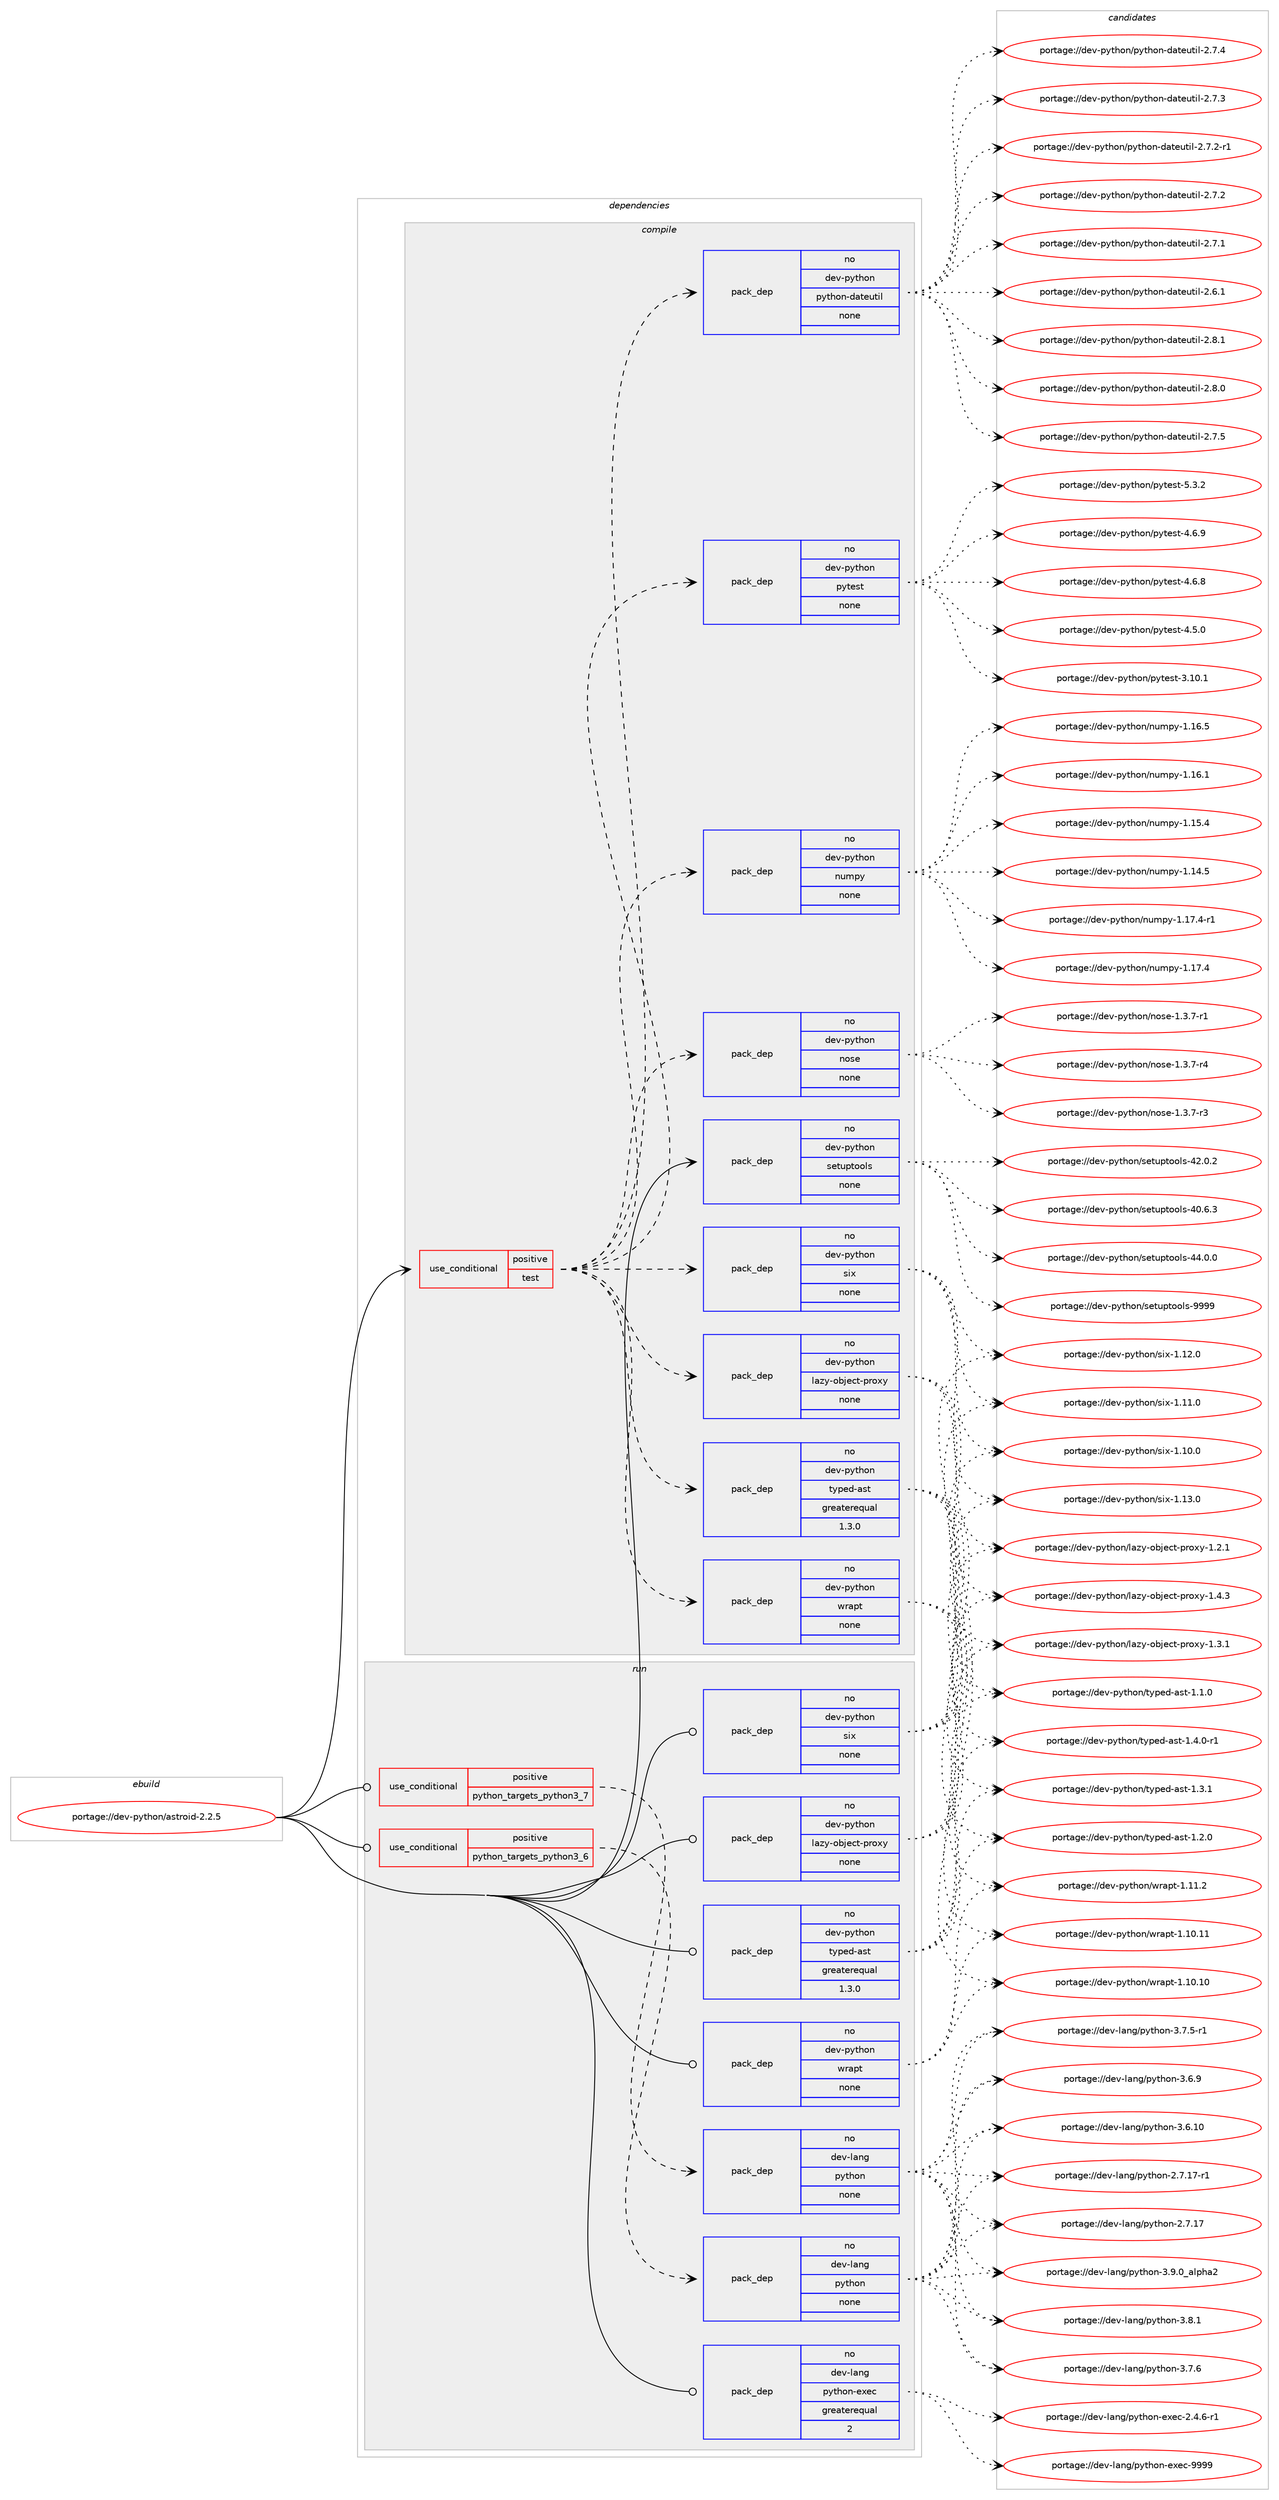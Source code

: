 digraph prolog {

# *************
# Graph options
# *************

newrank=true;
concentrate=true;
compound=true;
graph [rankdir=LR,fontname=Helvetica,fontsize=10,ranksep=1.5];#, ranksep=2.5, nodesep=0.2];
edge  [arrowhead=vee];
node  [fontname=Helvetica,fontsize=10];

# **********
# The ebuild
# **********

subgraph cluster_leftcol {
color=gray;
label=<<i>ebuild</i>>;
id [label="portage://dev-python/astroid-2.2.5", color=red, width=4, href="../dev-python/astroid-2.2.5.svg"];
}

# ****************
# The dependencies
# ****************

subgraph cluster_midcol {
color=gray;
label=<<i>dependencies</i>>;
subgraph cluster_compile {
fillcolor="#eeeeee";
style=filled;
label=<<i>compile</i>>;
subgraph cond118873 {
dependency471180 [label=<<TABLE BORDER="0" CELLBORDER="1" CELLSPACING="0" CELLPADDING="4"><TR><TD ROWSPAN="3" CELLPADDING="10">use_conditional</TD></TR><TR><TD>positive</TD></TR><TR><TD>test</TD></TR></TABLE>>, shape=none, color=red];
subgraph pack347292 {
dependency471181 [label=<<TABLE BORDER="0" CELLBORDER="1" CELLSPACING="0" CELLPADDING="4" WIDTH="220"><TR><TD ROWSPAN="6" CELLPADDING="30">pack_dep</TD></TR><TR><TD WIDTH="110">no</TD></TR><TR><TD>dev-python</TD></TR><TR><TD>lazy-object-proxy</TD></TR><TR><TD>none</TD></TR><TR><TD></TD></TR></TABLE>>, shape=none, color=blue];
}
dependency471180:e -> dependency471181:w [weight=20,style="dashed",arrowhead="vee"];
subgraph pack347293 {
dependency471182 [label=<<TABLE BORDER="0" CELLBORDER="1" CELLSPACING="0" CELLPADDING="4" WIDTH="220"><TR><TD ROWSPAN="6" CELLPADDING="30">pack_dep</TD></TR><TR><TD WIDTH="110">no</TD></TR><TR><TD>dev-python</TD></TR><TR><TD>six</TD></TR><TR><TD>none</TD></TR><TR><TD></TD></TR></TABLE>>, shape=none, color=blue];
}
dependency471180:e -> dependency471182:w [weight=20,style="dashed",arrowhead="vee"];
subgraph pack347294 {
dependency471183 [label=<<TABLE BORDER="0" CELLBORDER="1" CELLSPACING="0" CELLPADDING="4" WIDTH="220"><TR><TD ROWSPAN="6" CELLPADDING="30">pack_dep</TD></TR><TR><TD WIDTH="110">no</TD></TR><TR><TD>dev-python</TD></TR><TR><TD>wrapt</TD></TR><TR><TD>none</TD></TR><TR><TD></TD></TR></TABLE>>, shape=none, color=blue];
}
dependency471180:e -> dependency471183:w [weight=20,style="dashed",arrowhead="vee"];
subgraph pack347295 {
dependency471184 [label=<<TABLE BORDER="0" CELLBORDER="1" CELLSPACING="0" CELLPADDING="4" WIDTH="220"><TR><TD ROWSPAN="6" CELLPADDING="30">pack_dep</TD></TR><TR><TD WIDTH="110">no</TD></TR><TR><TD>dev-python</TD></TR><TR><TD>typed-ast</TD></TR><TR><TD>greaterequal</TD></TR><TR><TD>1.3.0</TD></TR></TABLE>>, shape=none, color=blue];
}
dependency471180:e -> dependency471184:w [weight=20,style="dashed",arrowhead="vee"];
subgraph pack347296 {
dependency471185 [label=<<TABLE BORDER="0" CELLBORDER="1" CELLSPACING="0" CELLPADDING="4" WIDTH="220"><TR><TD ROWSPAN="6" CELLPADDING="30">pack_dep</TD></TR><TR><TD WIDTH="110">no</TD></TR><TR><TD>dev-python</TD></TR><TR><TD>nose</TD></TR><TR><TD>none</TD></TR><TR><TD></TD></TR></TABLE>>, shape=none, color=blue];
}
dependency471180:e -> dependency471185:w [weight=20,style="dashed",arrowhead="vee"];
subgraph pack347297 {
dependency471186 [label=<<TABLE BORDER="0" CELLBORDER="1" CELLSPACING="0" CELLPADDING="4" WIDTH="220"><TR><TD ROWSPAN="6" CELLPADDING="30">pack_dep</TD></TR><TR><TD WIDTH="110">no</TD></TR><TR><TD>dev-python</TD></TR><TR><TD>numpy</TD></TR><TR><TD>none</TD></TR><TR><TD></TD></TR></TABLE>>, shape=none, color=blue];
}
dependency471180:e -> dependency471186:w [weight=20,style="dashed",arrowhead="vee"];
subgraph pack347298 {
dependency471187 [label=<<TABLE BORDER="0" CELLBORDER="1" CELLSPACING="0" CELLPADDING="4" WIDTH="220"><TR><TD ROWSPAN="6" CELLPADDING="30">pack_dep</TD></TR><TR><TD WIDTH="110">no</TD></TR><TR><TD>dev-python</TD></TR><TR><TD>pytest</TD></TR><TR><TD>none</TD></TR><TR><TD></TD></TR></TABLE>>, shape=none, color=blue];
}
dependency471180:e -> dependency471187:w [weight=20,style="dashed",arrowhead="vee"];
subgraph pack347299 {
dependency471188 [label=<<TABLE BORDER="0" CELLBORDER="1" CELLSPACING="0" CELLPADDING="4" WIDTH="220"><TR><TD ROWSPAN="6" CELLPADDING="30">pack_dep</TD></TR><TR><TD WIDTH="110">no</TD></TR><TR><TD>dev-python</TD></TR><TR><TD>python-dateutil</TD></TR><TR><TD>none</TD></TR><TR><TD></TD></TR></TABLE>>, shape=none, color=blue];
}
dependency471180:e -> dependency471188:w [weight=20,style="dashed",arrowhead="vee"];
}
id:e -> dependency471180:w [weight=20,style="solid",arrowhead="vee"];
subgraph pack347300 {
dependency471189 [label=<<TABLE BORDER="0" CELLBORDER="1" CELLSPACING="0" CELLPADDING="4" WIDTH="220"><TR><TD ROWSPAN="6" CELLPADDING="30">pack_dep</TD></TR><TR><TD WIDTH="110">no</TD></TR><TR><TD>dev-python</TD></TR><TR><TD>setuptools</TD></TR><TR><TD>none</TD></TR><TR><TD></TD></TR></TABLE>>, shape=none, color=blue];
}
id:e -> dependency471189:w [weight=20,style="solid",arrowhead="vee"];
}
subgraph cluster_compileandrun {
fillcolor="#eeeeee";
style=filled;
label=<<i>compile and run</i>>;
}
subgraph cluster_run {
fillcolor="#eeeeee";
style=filled;
label=<<i>run</i>>;
subgraph cond118874 {
dependency471190 [label=<<TABLE BORDER="0" CELLBORDER="1" CELLSPACING="0" CELLPADDING="4"><TR><TD ROWSPAN="3" CELLPADDING="10">use_conditional</TD></TR><TR><TD>positive</TD></TR><TR><TD>python_targets_python3_6</TD></TR></TABLE>>, shape=none, color=red];
subgraph pack347301 {
dependency471191 [label=<<TABLE BORDER="0" CELLBORDER="1" CELLSPACING="0" CELLPADDING="4" WIDTH="220"><TR><TD ROWSPAN="6" CELLPADDING="30">pack_dep</TD></TR><TR><TD WIDTH="110">no</TD></TR><TR><TD>dev-lang</TD></TR><TR><TD>python</TD></TR><TR><TD>none</TD></TR><TR><TD></TD></TR></TABLE>>, shape=none, color=blue];
}
dependency471190:e -> dependency471191:w [weight=20,style="dashed",arrowhead="vee"];
}
id:e -> dependency471190:w [weight=20,style="solid",arrowhead="odot"];
subgraph cond118875 {
dependency471192 [label=<<TABLE BORDER="0" CELLBORDER="1" CELLSPACING="0" CELLPADDING="4"><TR><TD ROWSPAN="3" CELLPADDING="10">use_conditional</TD></TR><TR><TD>positive</TD></TR><TR><TD>python_targets_python3_7</TD></TR></TABLE>>, shape=none, color=red];
subgraph pack347302 {
dependency471193 [label=<<TABLE BORDER="0" CELLBORDER="1" CELLSPACING="0" CELLPADDING="4" WIDTH="220"><TR><TD ROWSPAN="6" CELLPADDING="30">pack_dep</TD></TR><TR><TD WIDTH="110">no</TD></TR><TR><TD>dev-lang</TD></TR><TR><TD>python</TD></TR><TR><TD>none</TD></TR><TR><TD></TD></TR></TABLE>>, shape=none, color=blue];
}
dependency471192:e -> dependency471193:w [weight=20,style="dashed",arrowhead="vee"];
}
id:e -> dependency471192:w [weight=20,style="solid",arrowhead="odot"];
subgraph pack347303 {
dependency471194 [label=<<TABLE BORDER="0" CELLBORDER="1" CELLSPACING="0" CELLPADDING="4" WIDTH="220"><TR><TD ROWSPAN="6" CELLPADDING="30">pack_dep</TD></TR><TR><TD WIDTH="110">no</TD></TR><TR><TD>dev-lang</TD></TR><TR><TD>python-exec</TD></TR><TR><TD>greaterequal</TD></TR><TR><TD>2</TD></TR></TABLE>>, shape=none, color=blue];
}
id:e -> dependency471194:w [weight=20,style="solid",arrowhead="odot"];
subgraph pack347304 {
dependency471195 [label=<<TABLE BORDER="0" CELLBORDER="1" CELLSPACING="0" CELLPADDING="4" WIDTH="220"><TR><TD ROWSPAN="6" CELLPADDING="30">pack_dep</TD></TR><TR><TD WIDTH="110">no</TD></TR><TR><TD>dev-python</TD></TR><TR><TD>lazy-object-proxy</TD></TR><TR><TD>none</TD></TR><TR><TD></TD></TR></TABLE>>, shape=none, color=blue];
}
id:e -> dependency471195:w [weight=20,style="solid",arrowhead="odot"];
subgraph pack347305 {
dependency471196 [label=<<TABLE BORDER="0" CELLBORDER="1" CELLSPACING="0" CELLPADDING="4" WIDTH="220"><TR><TD ROWSPAN="6" CELLPADDING="30">pack_dep</TD></TR><TR><TD WIDTH="110">no</TD></TR><TR><TD>dev-python</TD></TR><TR><TD>six</TD></TR><TR><TD>none</TD></TR><TR><TD></TD></TR></TABLE>>, shape=none, color=blue];
}
id:e -> dependency471196:w [weight=20,style="solid",arrowhead="odot"];
subgraph pack347306 {
dependency471197 [label=<<TABLE BORDER="0" CELLBORDER="1" CELLSPACING="0" CELLPADDING="4" WIDTH="220"><TR><TD ROWSPAN="6" CELLPADDING="30">pack_dep</TD></TR><TR><TD WIDTH="110">no</TD></TR><TR><TD>dev-python</TD></TR><TR><TD>typed-ast</TD></TR><TR><TD>greaterequal</TD></TR><TR><TD>1.3.0</TD></TR></TABLE>>, shape=none, color=blue];
}
id:e -> dependency471197:w [weight=20,style="solid",arrowhead="odot"];
subgraph pack347307 {
dependency471198 [label=<<TABLE BORDER="0" CELLBORDER="1" CELLSPACING="0" CELLPADDING="4" WIDTH="220"><TR><TD ROWSPAN="6" CELLPADDING="30">pack_dep</TD></TR><TR><TD WIDTH="110">no</TD></TR><TR><TD>dev-python</TD></TR><TR><TD>wrapt</TD></TR><TR><TD>none</TD></TR><TR><TD></TD></TR></TABLE>>, shape=none, color=blue];
}
id:e -> dependency471198:w [weight=20,style="solid",arrowhead="odot"];
}
}

# **************
# The candidates
# **************

subgraph cluster_choices {
rank=same;
color=gray;
label=<<i>candidates</i>>;

subgraph choice347292 {
color=black;
nodesep=1;
choice10010111845112121116104111110471089712212145111981061019911645112114111120121454946524651 [label="portage://dev-python/lazy-object-proxy-1.4.3", color=red, width=4,href="../dev-python/lazy-object-proxy-1.4.3.svg"];
choice10010111845112121116104111110471089712212145111981061019911645112114111120121454946514649 [label="portage://dev-python/lazy-object-proxy-1.3.1", color=red, width=4,href="../dev-python/lazy-object-proxy-1.3.1.svg"];
choice10010111845112121116104111110471089712212145111981061019911645112114111120121454946504649 [label="portage://dev-python/lazy-object-proxy-1.2.1", color=red, width=4,href="../dev-python/lazy-object-proxy-1.2.1.svg"];
dependency471181:e -> choice10010111845112121116104111110471089712212145111981061019911645112114111120121454946524651:w [style=dotted,weight="100"];
dependency471181:e -> choice10010111845112121116104111110471089712212145111981061019911645112114111120121454946514649:w [style=dotted,weight="100"];
dependency471181:e -> choice10010111845112121116104111110471089712212145111981061019911645112114111120121454946504649:w [style=dotted,weight="100"];
}
subgraph choice347293 {
color=black;
nodesep=1;
choice100101118451121211161041111104711510512045494649514648 [label="portage://dev-python/six-1.13.0", color=red, width=4,href="../dev-python/six-1.13.0.svg"];
choice100101118451121211161041111104711510512045494649504648 [label="portage://dev-python/six-1.12.0", color=red, width=4,href="../dev-python/six-1.12.0.svg"];
choice100101118451121211161041111104711510512045494649494648 [label="portage://dev-python/six-1.11.0", color=red, width=4,href="../dev-python/six-1.11.0.svg"];
choice100101118451121211161041111104711510512045494649484648 [label="portage://dev-python/six-1.10.0", color=red, width=4,href="../dev-python/six-1.10.0.svg"];
dependency471182:e -> choice100101118451121211161041111104711510512045494649514648:w [style=dotted,weight="100"];
dependency471182:e -> choice100101118451121211161041111104711510512045494649504648:w [style=dotted,weight="100"];
dependency471182:e -> choice100101118451121211161041111104711510512045494649494648:w [style=dotted,weight="100"];
dependency471182:e -> choice100101118451121211161041111104711510512045494649484648:w [style=dotted,weight="100"];
}
subgraph choice347294 {
color=black;
nodesep=1;
choice10010111845112121116104111110471191149711211645494649494650 [label="portage://dev-python/wrapt-1.11.2", color=red, width=4,href="../dev-python/wrapt-1.11.2.svg"];
choice1001011184511212111610411111047119114971121164549464948464949 [label="portage://dev-python/wrapt-1.10.11", color=red, width=4,href="../dev-python/wrapt-1.10.11.svg"];
choice1001011184511212111610411111047119114971121164549464948464948 [label="portage://dev-python/wrapt-1.10.10", color=red, width=4,href="../dev-python/wrapt-1.10.10.svg"];
dependency471183:e -> choice10010111845112121116104111110471191149711211645494649494650:w [style=dotted,weight="100"];
dependency471183:e -> choice1001011184511212111610411111047119114971121164549464948464949:w [style=dotted,weight="100"];
dependency471183:e -> choice1001011184511212111610411111047119114971121164549464948464948:w [style=dotted,weight="100"];
}
subgraph choice347295 {
color=black;
nodesep=1;
choice100101118451121211161041111104711612111210110045971151164549465246484511449 [label="portage://dev-python/typed-ast-1.4.0-r1", color=red, width=4,href="../dev-python/typed-ast-1.4.0-r1.svg"];
choice10010111845112121116104111110471161211121011004597115116454946514649 [label="portage://dev-python/typed-ast-1.3.1", color=red, width=4,href="../dev-python/typed-ast-1.3.1.svg"];
choice10010111845112121116104111110471161211121011004597115116454946504648 [label="portage://dev-python/typed-ast-1.2.0", color=red, width=4,href="../dev-python/typed-ast-1.2.0.svg"];
choice10010111845112121116104111110471161211121011004597115116454946494648 [label="portage://dev-python/typed-ast-1.1.0", color=red, width=4,href="../dev-python/typed-ast-1.1.0.svg"];
dependency471184:e -> choice100101118451121211161041111104711612111210110045971151164549465246484511449:w [style=dotted,weight="100"];
dependency471184:e -> choice10010111845112121116104111110471161211121011004597115116454946514649:w [style=dotted,weight="100"];
dependency471184:e -> choice10010111845112121116104111110471161211121011004597115116454946504648:w [style=dotted,weight="100"];
dependency471184:e -> choice10010111845112121116104111110471161211121011004597115116454946494648:w [style=dotted,weight="100"];
}
subgraph choice347296 {
color=black;
nodesep=1;
choice10010111845112121116104111110471101111151014549465146554511452 [label="portage://dev-python/nose-1.3.7-r4", color=red, width=4,href="../dev-python/nose-1.3.7-r4.svg"];
choice10010111845112121116104111110471101111151014549465146554511451 [label="portage://dev-python/nose-1.3.7-r3", color=red, width=4,href="../dev-python/nose-1.3.7-r3.svg"];
choice10010111845112121116104111110471101111151014549465146554511449 [label="portage://dev-python/nose-1.3.7-r1", color=red, width=4,href="../dev-python/nose-1.3.7-r1.svg"];
dependency471185:e -> choice10010111845112121116104111110471101111151014549465146554511452:w [style=dotted,weight="100"];
dependency471185:e -> choice10010111845112121116104111110471101111151014549465146554511451:w [style=dotted,weight="100"];
dependency471185:e -> choice10010111845112121116104111110471101111151014549465146554511449:w [style=dotted,weight="100"];
}
subgraph choice347297 {
color=black;
nodesep=1;
choice1001011184511212111610411111047110117109112121454946495546524511449 [label="portage://dev-python/numpy-1.17.4-r1", color=red, width=4,href="../dev-python/numpy-1.17.4-r1.svg"];
choice100101118451121211161041111104711011710911212145494649554652 [label="portage://dev-python/numpy-1.17.4", color=red, width=4,href="../dev-python/numpy-1.17.4.svg"];
choice100101118451121211161041111104711011710911212145494649544653 [label="portage://dev-python/numpy-1.16.5", color=red, width=4,href="../dev-python/numpy-1.16.5.svg"];
choice100101118451121211161041111104711011710911212145494649544649 [label="portage://dev-python/numpy-1.16.1", color=red, width=4,href="../dev-python/numpy-1.16.1.svg"];
choice100101118451121211161041111104711011710911212145494649534652 [label="portage://dev-python/numpy-1.15.4", color=red, width=4,href="../dev-python/numpy-1.15.4.svg"];
choice100101118451121211161041111104711011710911212145494649524653 [label="portage://dev-python/numpy-1.14.5", color=red, width=4,href="../dev-python/numpy-1.14.5.svg"];
dependency471186:e -> choice1001011184511212111610411111047110117109112121454946495546524511449:w [style=dotted,weight="100"];
dependency471186:e -> choice100101118451121211161041111104711011710911212145494649554652:w [style=dotted,weight="100"];
dependency471186:e -> choice100101118451121211161041111104711011710911212145494649544653:w [style=dotted,weight="100"];
dependency471186:e -> choice100101118451121211161041111104711011710911212145494649544649:w [style=dotted,weight="100"];
dependency471186:e -> choice100101118451121211161041111104711011710911212145494649534652:w [style=dotted,weight="100"];
dependency471186:e -> choice100101118451121211161041111104711011710911212145494649524653:w [style=dotted,weight="100"];
}
subgraph choice347298 {
color=black;
nodesep=1;
choice1001011184511212111610411111047112121116101115116455346514650 [label="portage://dev-python/pytest-5.3.2", color=red, width=4,href="../dev-python/pytest-5.3.2.svg"];
choice1001011184511212111610411111047112121116101115116455246544657 [label="portage://dev-python/pytest-4.6.9", color=red, width=4,href="../dev-python/pytest-4.6.9.svg"];
choice1001011184511212111610411111047112121116101115116455246544656 [label="portage://dev-python/pytest-4.6.8", color=red, width=4,href="../dev-python/pytest-4.6.8.svg"];
choice1001011184511212111610411111047112121116101115116455246534648 [label="portage://dev-python/pytest-4.5.0", color=red, width=4,href="../dev-python/pytest-4.5.0.svg"];
choice100101118451121211161041111104711212111610111511645514649484649 [label="portage://dev-python/pytest-3.10.1", color=red, width=4,href="../dev-python/pytest-3.10.1.svg"];
dependency471187:e -> choice1001011184511212111610411111047112121116101115116455346514650:w [style=dotted,weight="100"];
dependency471187:e -> choice1001011184511212111610411111047112121116101115116455246544657:w [style=dotted,weight="100"];
dependency471187:e -> choice1001011184511212111610411111047112121116101115116455246544656:w [style=dotted,weight="100"];
dependency471187:e -> choice1001011184511212111610411111047112121116101115116455246534648:w [style=dotted,weight="100"];
dependency471187:e -> choice100101118451121211161041111104711212111610111511645514649484649:w [style=dotted,weight="100"];
}
subgraph choice347299 {
color=black;
nodesep=1;
choice10010111845112121116104111110471121211161041111104510097116101117116105108455046564649 [label="portage://dev-python/python-dateutil-2.8.1", color=red, width=4,href="../dev-python/python-dateutil-2.8.1.svg"];
choice10010111845112121116104111110471121211161041111104510097116101117116105108455046564648 [label="portage://dev-python/python-dateutil-2.8.0", color=red, width=4,href="../dev-python/python-dateutil-2.8.0.svg"];
choice10010111845112121116104111110471121211161041111104510097116101117116105108455046554653 [label="portage://dev-python/python-dateutil-2.7.5", color=red, width=4,href="../dev-python/python-dateutil-2.7.5.svg"];
choice10010111845112121116104111110471121211161041111104510097116101117116105108455046554652 [label="portage://dev-python/python-dateutil-2.7.4", color=red, width=4,href="../dev-python/python-dateutil-2.7.4.svg"];
choice10010111845112121116104111110471121211161041111104510097116101117116105108455046554651 [label="portage://dev-python/python-dateutil-2.7.3", color=red, width=4,href="../dev-python/python-dateutil-2.7.3.svg"];
choice100101118451121211161041111104711212111610411111045100971161011171161051084550465546504511449 [label="portage://dev-python/python-dateutil-2.7.2-r1", color=red, width=4,href="../dev-python/python-dateutil-2.7.2-r1.svg"];
choice10010111845112121116104111110471121211161041111104510097116101117116105108455046554650 [label="portage://dev-python/python-dateutil-2.7.2", color=red, width=4,href="../dev-python/python-dateutil-2.7.2.svg"];
choice10010111845112121116104111110471121211161041111104510097116101117116105108455046554649 [label="portage://dev-python/python-dateutil-2.7.1", color=red, width=4,href="../dev-python/python-dateutil-2.7.1.svg"];
choice10010111845112121116104111110471121211161041111104510097116101117116105108455046544649 [label="portage://dev-python/python-dateutil-2.6.1", color=red, width=4,href="../dev-python/python-dateutil-2.6.1.svg"];
dependency471188:e -> choice10010111845112121116104111110471121211161041111104510097116101117116105108455046564649:w [style=dotted,weight="100"];
dependency471188:e -> choice10010111845112121116104111110471121211161041111104510097116101117116105108455046564648:w [style=dotted,weight="100"];
dependency471188:e -> choice10010111845112121116104111110471121211161041111104510097116101117116105108455046554653:w [style=dotted,weight="100"];
dependency471188:e -> choice10010111845112121116104111110471121211161041111104510097116101117116105108455046554652:w [style=dotted,weight="100"];
dependency471188:e -> choice10010111845112121116104111110471121211161041111104510097116101117116105108455046554651:w [style=dotted,weight="100"];
dependency471188:e -> choice100101118451121211161041111104711212111610411111045100971161011171161051084550465546504511449:w [style=dotted,weight="100"];
dependency471188:e -> choice10010111845112121116104111110471121211161041111104510097116101117116105108455046554650:w [style=dotted,weight="100"];
dependency471188:e -> choice10010111845112121116104111110471121211161041111104510097116101117116105108455046554649:w [style=dotted,weight="100"];
dependency471188:e -> choice10010111845112121116104111110471121211161041111104510097116101117116105108455046544649:w [style=dotted,weight="100"];
}
subgraph choice347300 {
color=black;
nodesep=1;
choice10010111845112121116104111110471151011161171121161111111081154557575757 [label="portage://dev-python/setuptools-9999", color=red, width=4,href="../dev-python/setuptools-9999.svg"];
choice100101118451121211161041111104711510111611711211611111110811545525246484648 [label="portage://dev-python/setuptools-44.0.0", color=red, width=4,href="../dev-python/setuptools-44.0.0.svg"];
choice100101118451121211161041111104711510111611711211611111110811545525046484650 [label="portage://dev-python/setuptools-42.0.2", color=red, width=4,href="../dev-python/setuptools-42.0.2.svg"];
choice100101118451121211161041111104711510111611711211611111110811545524846544651 [label="portage://dev-python/setuptools-40.6.3", color=red, width=4,href="../dev-python/setuptools-40.6.3.svg"];
dependency471189:e -> choice10010111845112121116104111110471151011161171121161111111081154557575757:w [style=dotted,weight="100"];
dependency471189:e -> choice100101118451121211161041111104711510111611711211611111110811545525246484648:w [style=dotted,weight="100"];
dependency471189:e -> choice100101118451121211161041111104711510111611711211611111110811545525046484650:w [style=dotted,weight="100"];
dependency471189:e -> choice100101118451121211161041111104711510111611711211611111110811545524846544651:w [style=dotted,weight="100"];
}
subgraph choice347301 {
color=black;
nodesep=1;
choice10010111845108971101034711212111610411111045514657464895971081121049750 [label="portage://dev-lang/python-3.9.0_alpha2", color=red, width=4,href="../dev-lang/python-3.9.0_alpha2.svg"];
choice100101118451089711010347112121116104111110455146564649 [label="portage://dev-lang/python-3.8.1", color=red, width=4,href="../dev-lang/python-3.8.1.svg"];
choice100101118451089711010347112121116104111110455146554654 [label="portage://dev-lang/python-3.7.6", color=red, width=4,href="../dev-lang/python-3.7.6.svg"];
choice1001011184510897110103471121211161041111104551465546534511449 [label="portage://dev-lang/python-3.7.5-r1", color=red, width=4,href="../dev-lang/python-3.7.5-r1.svg"];
choice100101118451089711010347112121116104111110455146544657 [label="portage://dev-lang/python-3.6.9", color=red, width=4,href="../dev-lang/python-3.6.9.svg"];
choice10010111845108971101034711212111610411111045514654464948 [label="portage://dev-lang/python-3.6.10", color=red, width=4,href="../dev-lang/python-3.6.10.svg"];
choice100101118451089711010347112121116104111110455046554649554511449 [label="portage://dev-lang/python-2.7.17-r1", color=red, width=4,href="../dev-lang/python-2.7.17-r1.svg"];
choice10010111845108971101034711212111610411111045504655464955 [label="portage://dev-lang/python-2.7.17", color=red, width=4,href="../dev-lang/python-2.7.17.svg"];
dependency471191:e -> choice10010111845108971101034711212111610411111045514657464895971081121049750:w [style=dotted,weight="100"];
dependency471191:e -> choice100101118451089711010347112121116104111110455146564649:w [style=dotted,weight="100"];
dependency471191:e -> choice100101118451089711010347112121116104111110455146554654:w [style=dotted,weight="100"];
dependency471191:e -> choice1001011184510897110103471121211161041111104551465546534511449:w [style=dotted,weight="100"];
dependency471191:e -> choice100101118451089711010347112121116104111110455146544657:w [style=dotted,weight="100"];
dependency471191:e -> choice10010111845108971101034711212111610411111045514654464948:w [style=dotted,weight="100"];
dependency471191:e -> choice100101118451089711010347112121116104111110455046554649554511449:w [style=dotted,weight="100"];
dependency471191:e -> choice10010111845108971101034711212111610411111045504655464955:w [style=dotted,weight="100"];
}
subgraph choice347302 {
color=black;
nodesep=1;
choice10010111845108971101034711212111610411111045514657464895971081121049750 [label="portage://dev-lang/python-3.9.0_alpha2", color=red, width=4,href="../dev-lang/python-3.9.0_alpha2.svg"];
choice100101118451089711010347112121116104111110455146564649 [label="portage://dev-lang/python-3.8.1", color=red, width=4,href="../dev-lang/python-3.8.1.svg"];
choice100101118451089711010347112121116104111110455146554654 [label="portage://dev-lang/python-3.7.6", color=red, width=4,href="../dev-lang/python-3.7.6.svg"];
choice1001011184510897110103471121211161041111104551465546534511449 [label="portage://dev-lang/python-3.7.5-r1", color=red, width=4,href="../dev-lang/python-3.7.5-r1.svg"];
choice100101118451089711010347112121116104111110455146544657 [label="portage://dev-lang/python-3.6.9", color=red, width=4,href="../dev-lang/python-3.6.9.svg"];
choice10010111845108971101034711212111610411111045514654464948 [label="portage://dev-lang/python-3.6.10", color=red, width=4,href="../dev-lang/python-3.6.10.svg"];
choice100101118451089711010347112121116104111110455046554649554511449 [label="portage://dev-lang/python-2.7.17-r1", color=red, width=4,href="../dev-lang/python-2.7.17-r1.svg"];
choice10010111845108971101034711212111610411111045504655464955 [label="portage://dev-lang/python-2.7.17", color=red, width=4,href="../dev-lang/python-2.7.17.svg"];
dependency471193:e -> choice10010111845108971101034711212111610411111045514657464895971081121049750:w [style=dotted,weight="100"];
dependency471193:e -> choice100101118451089711010347112121116104111110455146564649:w [style=dotted,weight="100"];
dependency471193:e -> choice100101118451089711010347112121116104111110455146554654:w [style=dotted,weight="100"];
dependency471193:e -> choice1001011184510897110103471121211161041111104551465546534511449:w [style=dotted,weight="100"];
dependency471193:e -> choice100101118451089711010347112121116104111110455146544657:w [style=dotted,weight="100"];
dependency471193:e -> choice10010111845108971101034711212111610411111045514654464948:w [style=dotted,weight="100"];
dependency471193:e -> choice100101118451089711010347112121116104111110455046554649554511449:w [style=dotted,weight="100"];
dependency471193:e -> choice10010111845108971101034711212111610411111045504655464955:w [style=dotted,weight="100"];
}
subgraph choice347303 {
color=black;
nodesep=1;
choice10010111845108971101034711212111610411111045101120101994557575757 [label="portage://dev-lang/python-exec-9999", color=red, width=4,href="../dev-lang/python-exec-9999.svg"];
choice10010111845108971101034711212111610411111045101120101994550465246544511449 [label="portage://dev-lang/python-exec-2.4.6-r1", color=red, width=4,href="../dev-lang/python-exec-2.4.6-r1.svg"];
dependency471194:e -> choice10010111845108971101034711212111610411111045101120101994557575757:w [style=dotted,weight="100"];
dependency471194:e -> choice10010111845108971101034711212111610411111045101120101994550465246544511449:w [style=dotted,weight="100"];
}
subgraph choice347304 {
color=black;
nodesep=1;
choice10010111845112121116104111110471089712212145111981061019911645112114111120121454946524651 [label="portage://dev-python/lazy-object-proxy-1.4.3", color=red, width=4,href="../dev-python/lazy-object-proxy-1.4.3.svg"];
choice10010111845112121116104111110471089712212145111981061019911645112114111120121454946514649 [label="portage://dev-python/lazy-object-proxy-1.3.1", color=red, width=4,href="../dev-python/lazy-object-proxy-1.3.1.svg"];
choice10010111845112121116104111110471089712212145111981061019911645112114111120121454946504649 [label="portage://dev-python/lazy-object-proxy-1.2.1", color=red, width=4,href="../dev-python/lazy-object-proxy-1.2.1.svg"];
dependency471195:e -> choice10010111845112121116104111110471089712212145111981061019911645112114111120121454946524651:w [style=dotted,weight="100"];
dependency471195:e -> choice10010111845112121116104111110471089712212145111981061019911645112114111120121454946514649:w [style=dotted,weight="100"];
dependency471195:e -> choice10010111845112121116104111110471089712212145111981061019911645112114111120121454946504649:w [style=dotted,weight="100"];
}
subgraph choice347305 {
color=black;
nodesep=1;
choice100101118451121211161041111104711510512045494649514648 [label="portage://dev-python/six-1.13.0", color=red, width=4,href="../dev-python/six-1.13.0.svg"];
choice100101118451121211161041111104711510512045494649504648 [label="portage://dev-python/six-1.12.0", color=red, width=4,href="../dev-python/six-1.12.0.svg"];
choice100101118451121211161041111104711510512045494649494648 [label="portage://dev-python/six-1.11.0", color=red, width=4,href="../dev-python/six-1.11.0.svg"];
choice100101118451121211161041111104711510512045494649484648 [label="portage://dev-python/six-1.10.0", color=red, width=4,href="../dev-python/six-1.10.0.svg"];
dependency471196:e -> choice100101118451121211161041111104711510512045494649514648:w [style=dotted,weight="100"];
dependency471196:e -> choice100101118451121211161041111104711510512045494649504648:w [style=dotted,weight="100"];
dependency471196:e -> choice100101118451121211161041111104711510512045494649494648:w [style=dotted,weight="100"];
dependency471196:e -> choice100101118451121211161041111104711510512045494649484648:w [style=dotted,weight="100"];
}
subgraph choice347306 {
color=black;
nodesep=1;
choice100101118451121211161041111104711612111210110045971151164549465246484511449 [label="portage://dev-python/typed-ast-1.4.0-r1", color=red, width=4,href="../dev-python/typed-ast-1.4.0-r1.svg"];
choice10010111845112121116104111110471161211121011004597115116454946514649 [label="portage://dev-python/typed-ast-1.3.1", color=red, width=4,href="../dev-python/typed-ast-1.3.1.svg"];
choice10010111845112121116104111110471161211121011004597115116454946504648 [label="portage://dev-python/typed-ast-1.2.0", color=red, width=4,href="../dev-python/typed-ast-1.2.0.svg"];
choice10010111845112121116104111110471161211121011004597115116454946494648 [label="portage://dev-python/typed-ast-1.1.0", color=red, width=4,href="../dev-python/typed-ast-1.1.0.svg"];
dependency471197:e -> choice100101118451121211161041111104711612111210110045971151164549465246484511449:w [style=dotted,weight="100"];
dependency471197:e -> choice10010111845112121116104111110471161211121011004597115116454946514649:w [style=dotted,weight="100"];
dependency471197:e -> choice10010111845112121116104111110471161211121011004597115116454946504648:w [style=dotted,weight="100"];
dependency471197:e -> choice10010111845112121116104111110471161211121011004597115116454946494648:w [style=dotted,weight="100"];
}
subgraph choice347307 {
color=black;
nodesep=1;
choice10010111845112121116104111110471191149711211645494649494650 [label="portage://dev-python/wrapt-1.11.2", color=red, width=4,href="../dev-python/wrapt-1.11.2.svg"];
choice1001011184511212111610411111047119114971121164549464948464949 [label="portage://dev-python/wrapt-1.10.11", color=red, width=4,href="../dev-python/wrapt-1.10.11.svg"];
choice1001011184511212111610411111047119114971121164549464948464948 [label="portage://dev-python/wrapt-1.10.10", color=red, width=4,href="../dev-python/wrapt-1.10.10.svg"];
dependency471198:e -> choice10010111845112121116104111110471191149711211645494649494650:w [style=dotted,weight="100"];
dependency471198:e -> choice1001011184511212111610411111047119114971121164549464948464949:w [style=dotted,weight="100"];
dependency471198:e -> choice1001011184511212111610411111047119114971121164549464948464948:w [style=dotted,weight="100"];
}
}

}
